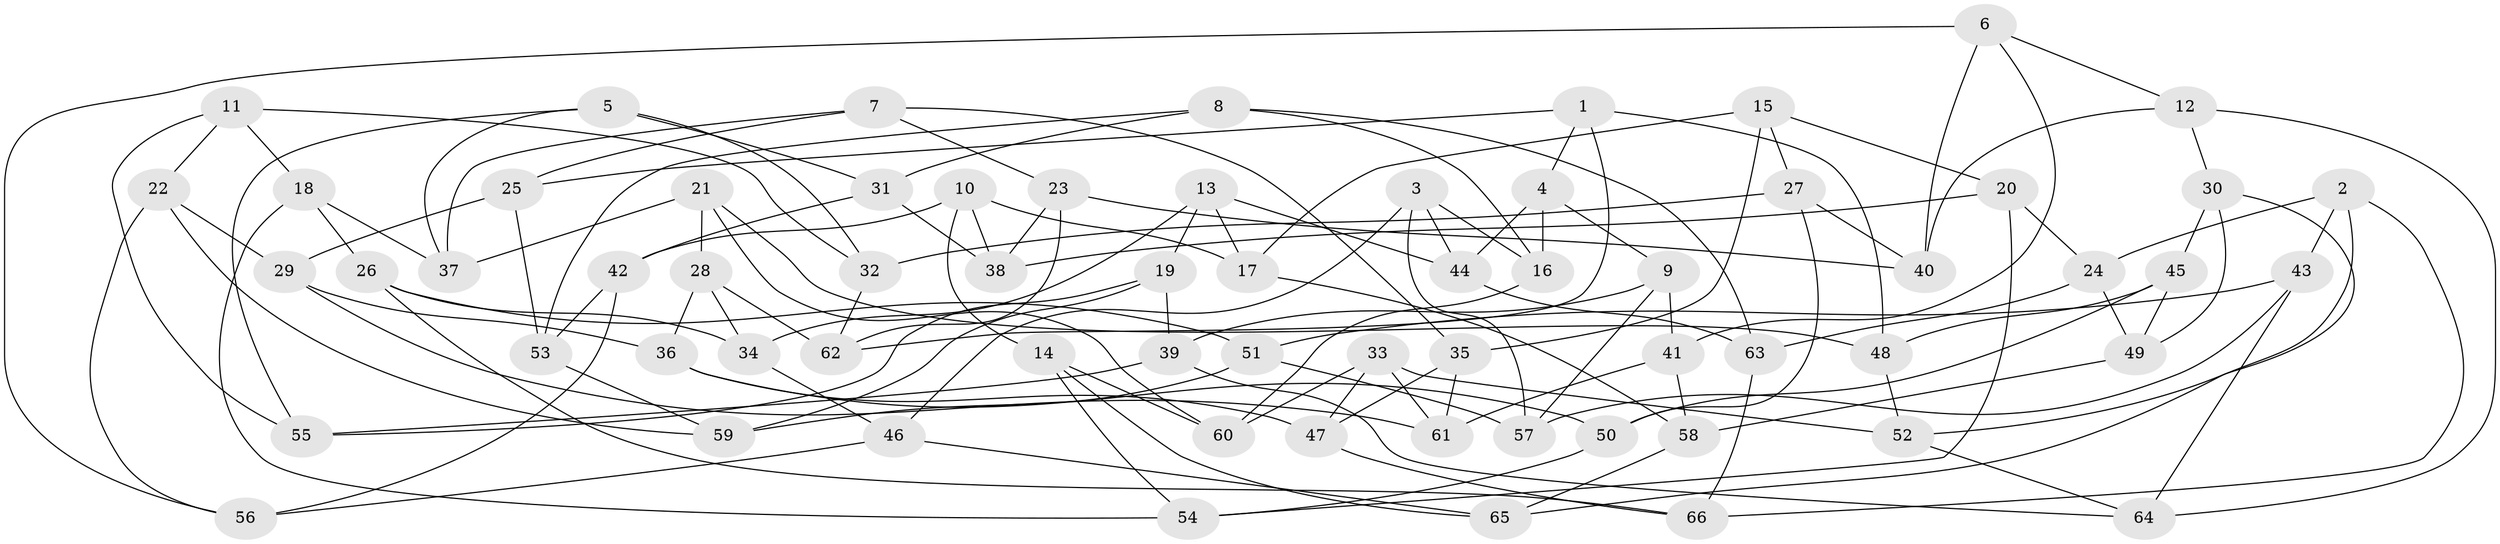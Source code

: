 // coarse degree distribution, {6: 0.6410256410256411, 4: 0.3076923076923077, 5: 0.05128205128205128}
// Generated by graph-tools (version 1.1) at 2025/42/03/06/25 10:42:26]
// undirected, 66 vertices, 132 edges
graph export_dot {
graph [start="1"]
  node [color=gray90,style=filled];
  1;
  2;
  3;
  4;
  5;
  6;
  7;
  8;
  9;
  10;
  11;
  12;
  13;
  14;
  15;
  16;
  17;
  18;
  19;
  20;
  21;
  22;
  23;
  24;
  25;
  26;
  27;
  28;
  29;
  30;
  31;
  32;
  33;
  34;
  35;
  36;
  37;
  38;
  39;
  40;
  41;
  42;
  43;
  44;
  45;
  46;
  47;
  48;
  49;
  50;
  51;
  52;
  53;
  54;
  55;
  56;
  57;
  58;
  59;
  60;
  61;
  62;
  63;
  64;
  65;
  66;
  1 -- 25;
  1 -- 48;
  1 -- 62;
  1 -- 4;
  2 -- 24;
  2 -- 52;
  2 -- 66;
  2 -- 43;
  3 -- 46;
  3 -- 16;
  3 -- 57;
  3 -- 44;
  4 -- 16;
  4 -- 9;
  4 -- 44;
  5 -- 55;
  5 -- 31;
  5 -- 37;
  5 -- 32;
  6 -- 56;
  6 -- 40;
  6 -- 41;
  6 -- 12;
  7 -- 23;
  7 -- 37;
  7 -- 25;
  7 -- 35;
  8 -- 31;
  8 -- 63;
  8 -- 53;
  8 -- 16;
  9 -- 41;
  9 -- 57;
  9 -- 39;
  10 -- 17;
  10 -- 14;
  10 -- 42;
  10 -- 38;
  11 -- 55;
  11 -- 32;
  11 -- 22;
  11 -- 18;
  12 -- 30;
  12 -- 40;
  12 -- 64;
  13 -- 44;
  13 -- 34;
  13 -- 17;
  13 -- 19;
  14 -- 65;
  14 -- 54;
  14 -- 60;
  15 -- 27;
  15 -- 20;
  15 -- 17;
  15 -- 35;
  16 -- 60;
  17 -- 58;
  18 -- 37;
  18 -- 54;
  18 -- 26;
  19 -- 39;
  19 -- 59;
  19 -- 55;
  20 -- 24;
  20 -- 38;
  20 -- 54;
  21 -- 60;
  21 -- 37;
  21 -- 48;
  21 -- 28;
  22 -- 29;
  22 -- 56;
  22 -- 59;
  23 -- 40;
  23 -- 38;
  23 -- 62;
  24 -- 49;
  24 -- 63;
  25 -- 53;
  25 -- 29;
  26 -- 66;
  26 -- 34;
  26 -- 51;
  27 -- 40;
  27 -- 32;
  27 -- 50;
  28 -- 36;
  28 -- 62;
  28 -- 34;
  29 -- 36;
  29 -- 61;
  30 -- 45;
  30 -- 49;
  30 -- 65;
  31 -- 38;
  31 -- 42;
  32 -- 62;
  33 -- 47;
  33 -- 52;
  33 -- 60;
  33 -- 61;
  34 -- 46;
  35 -- 47;
  35 -- 61;
  36 -- 50;
  36 -- 47;
  39 -- 64;
  39 -- 55;
  41 -- 58;
  41 -- 61;
  42 -- 56;
  42 -- 53;
  43 -- 57;
  43 -- 51;
  43 -- 64;
  44 -- 63;
  45 -- 49;
  45 -- 48;
  45 -- 50;
  46 -- 65;
  46 -- 56;
  47 -- 66;
  48 -- 52;
  49 -- 58;
  50 -- 54;
  51 -- 57;
  51 -- 59;
  52 -- 64;
  53 -- 59;
  58 -- 65;
  63 -- 66;
}
